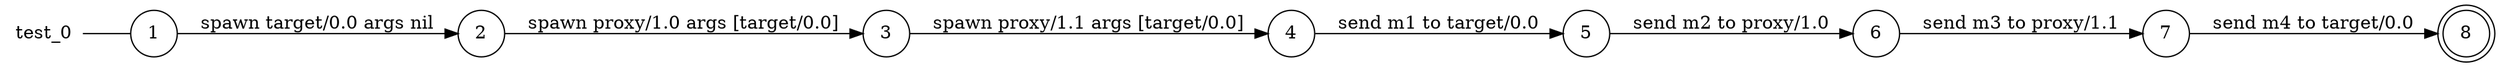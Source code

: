 digraph test_0 {
	rankdir="LR";
	n_0 [label="test_0", shape="plaintext"];
	n_1 [id="5", shape=doublecircle, label="8"];
	n_2 [id="6", shape=circle, label="7"];
	n_3 [id="1", shape=circle, label="1"];
	n_0 -> n_3 [arrowhead=none];
	n_4 [id="2", shape=circle, label="2"];
	n_5 [id="8", shape=circle, label="3"];
	n_6 [id="4", shape=circle, label="6"];
	n_7 [id="7", shape=circle, label="5"];
	n_8 [id="3", shape=circle, label="4"];

	n_6 -> n_2 [id="[$e|2]", label="send m3 to proxy/1.1"];
	n_4 -> n_5 [id="[$e|0]", label="spawn proxy/1.0 args [target/0.0]"];
	n_2 -> n_1 [id="[$e|4]", label="send m4 to target/0.0"];
	n_8 -> n_7 [id="[$e|6]", label="send m1 to target/0.0"];
	n_5 -> n_8 [id="[$e|3]", label="spawn proxy/1.1 args [target/0.0]"];
	n_3 -> n_4 [id="[$e|5]", label="spawn target/0.0 args nil"];
	n_7 -> n_6 [id="[$e|1]", label="send m2 to proxy/1.0"];
}
